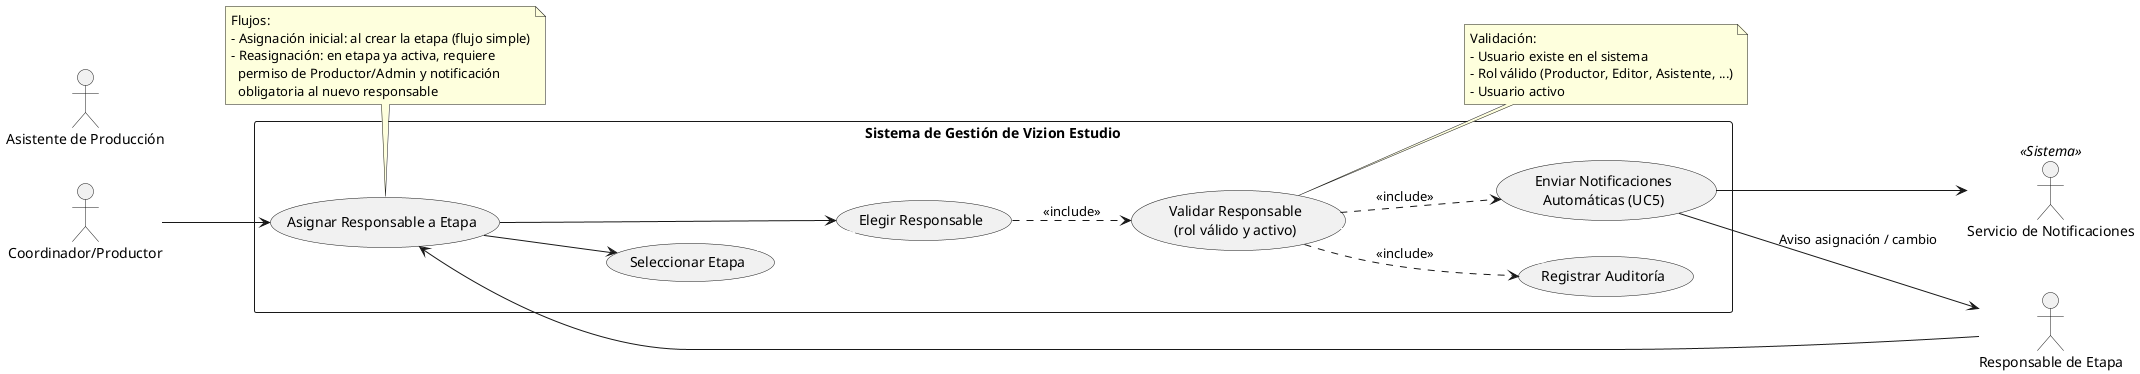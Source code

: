 @startuml
left to right direction

' --- Actores (fuera del sistema) ---
actor "Coordinador/Productor" as Prod
actor "Responsable de Etapa" as Resp
actor "Asistente de Producción" as Asist
actor "Servicio de Notificaciones" as Notif <<Sistema>>

' --- Límite del sistema (rectángulo que separa actores de casos de uso) ---
rectangle "Sistema de Gestión de Vizion Estudio" {
    usecase "Asignar Responsable a Etapa" as UC3
    usecase "Seleccionar Etapa" as SeleccionarEtapa
    usecase "Elegir Responsable" as ElegirResp
    usecase "Validar Responsable\n(rol válido y activo)" as ValidaResp
    usecase "Registrar Auditoría" as Audit
    usecase "Enviar Notificaciones\nAutomáticas (UC5)" as UC5
}

' --- Asociaciones actor <-> caso de uso principal ---
Prod --> UC3
Resp --> UC3

' --- Descomposición / sub-casos del UC3 ---
UC3 --> SeleccionarEtapa
UC3 --> ElegirResp

' --- Inclusiones obligatorias ---
ElegirResp ..> ValidaResp : <<include>>
ValidaResp ..> Audit : <<include>>
ValidaResp ..> UC5 : <<include>>

' --- Notificación: actor servicio y destinatario ---
UC5 --> Notif
UC5 --> Resp : "Aviso asignación / cambio"

' --- Notas explicativas para el revisor ---
note right of ValidaResp
  Validación:
  - Usuario existe en el sistema
  - Rol válido (Productor, Editor, Asistente, ...)
  - Usuario activo
end note

note bottom of UC3
  Flujos:
  - Asignación inicial: al crear la etapa (flujo simple)
  - Reasignación: en etapa ya activa, requiere
    permiso de Productor/Admin y notificación
    obligatoria al nuevo responsable
end note

' --- Flechas ocultas para ordenar y evitar cruces ---
SeleccionarEtapa -[#white]-> ElegirResp
ValidaResp -[#white]-> Audit

@enduml

